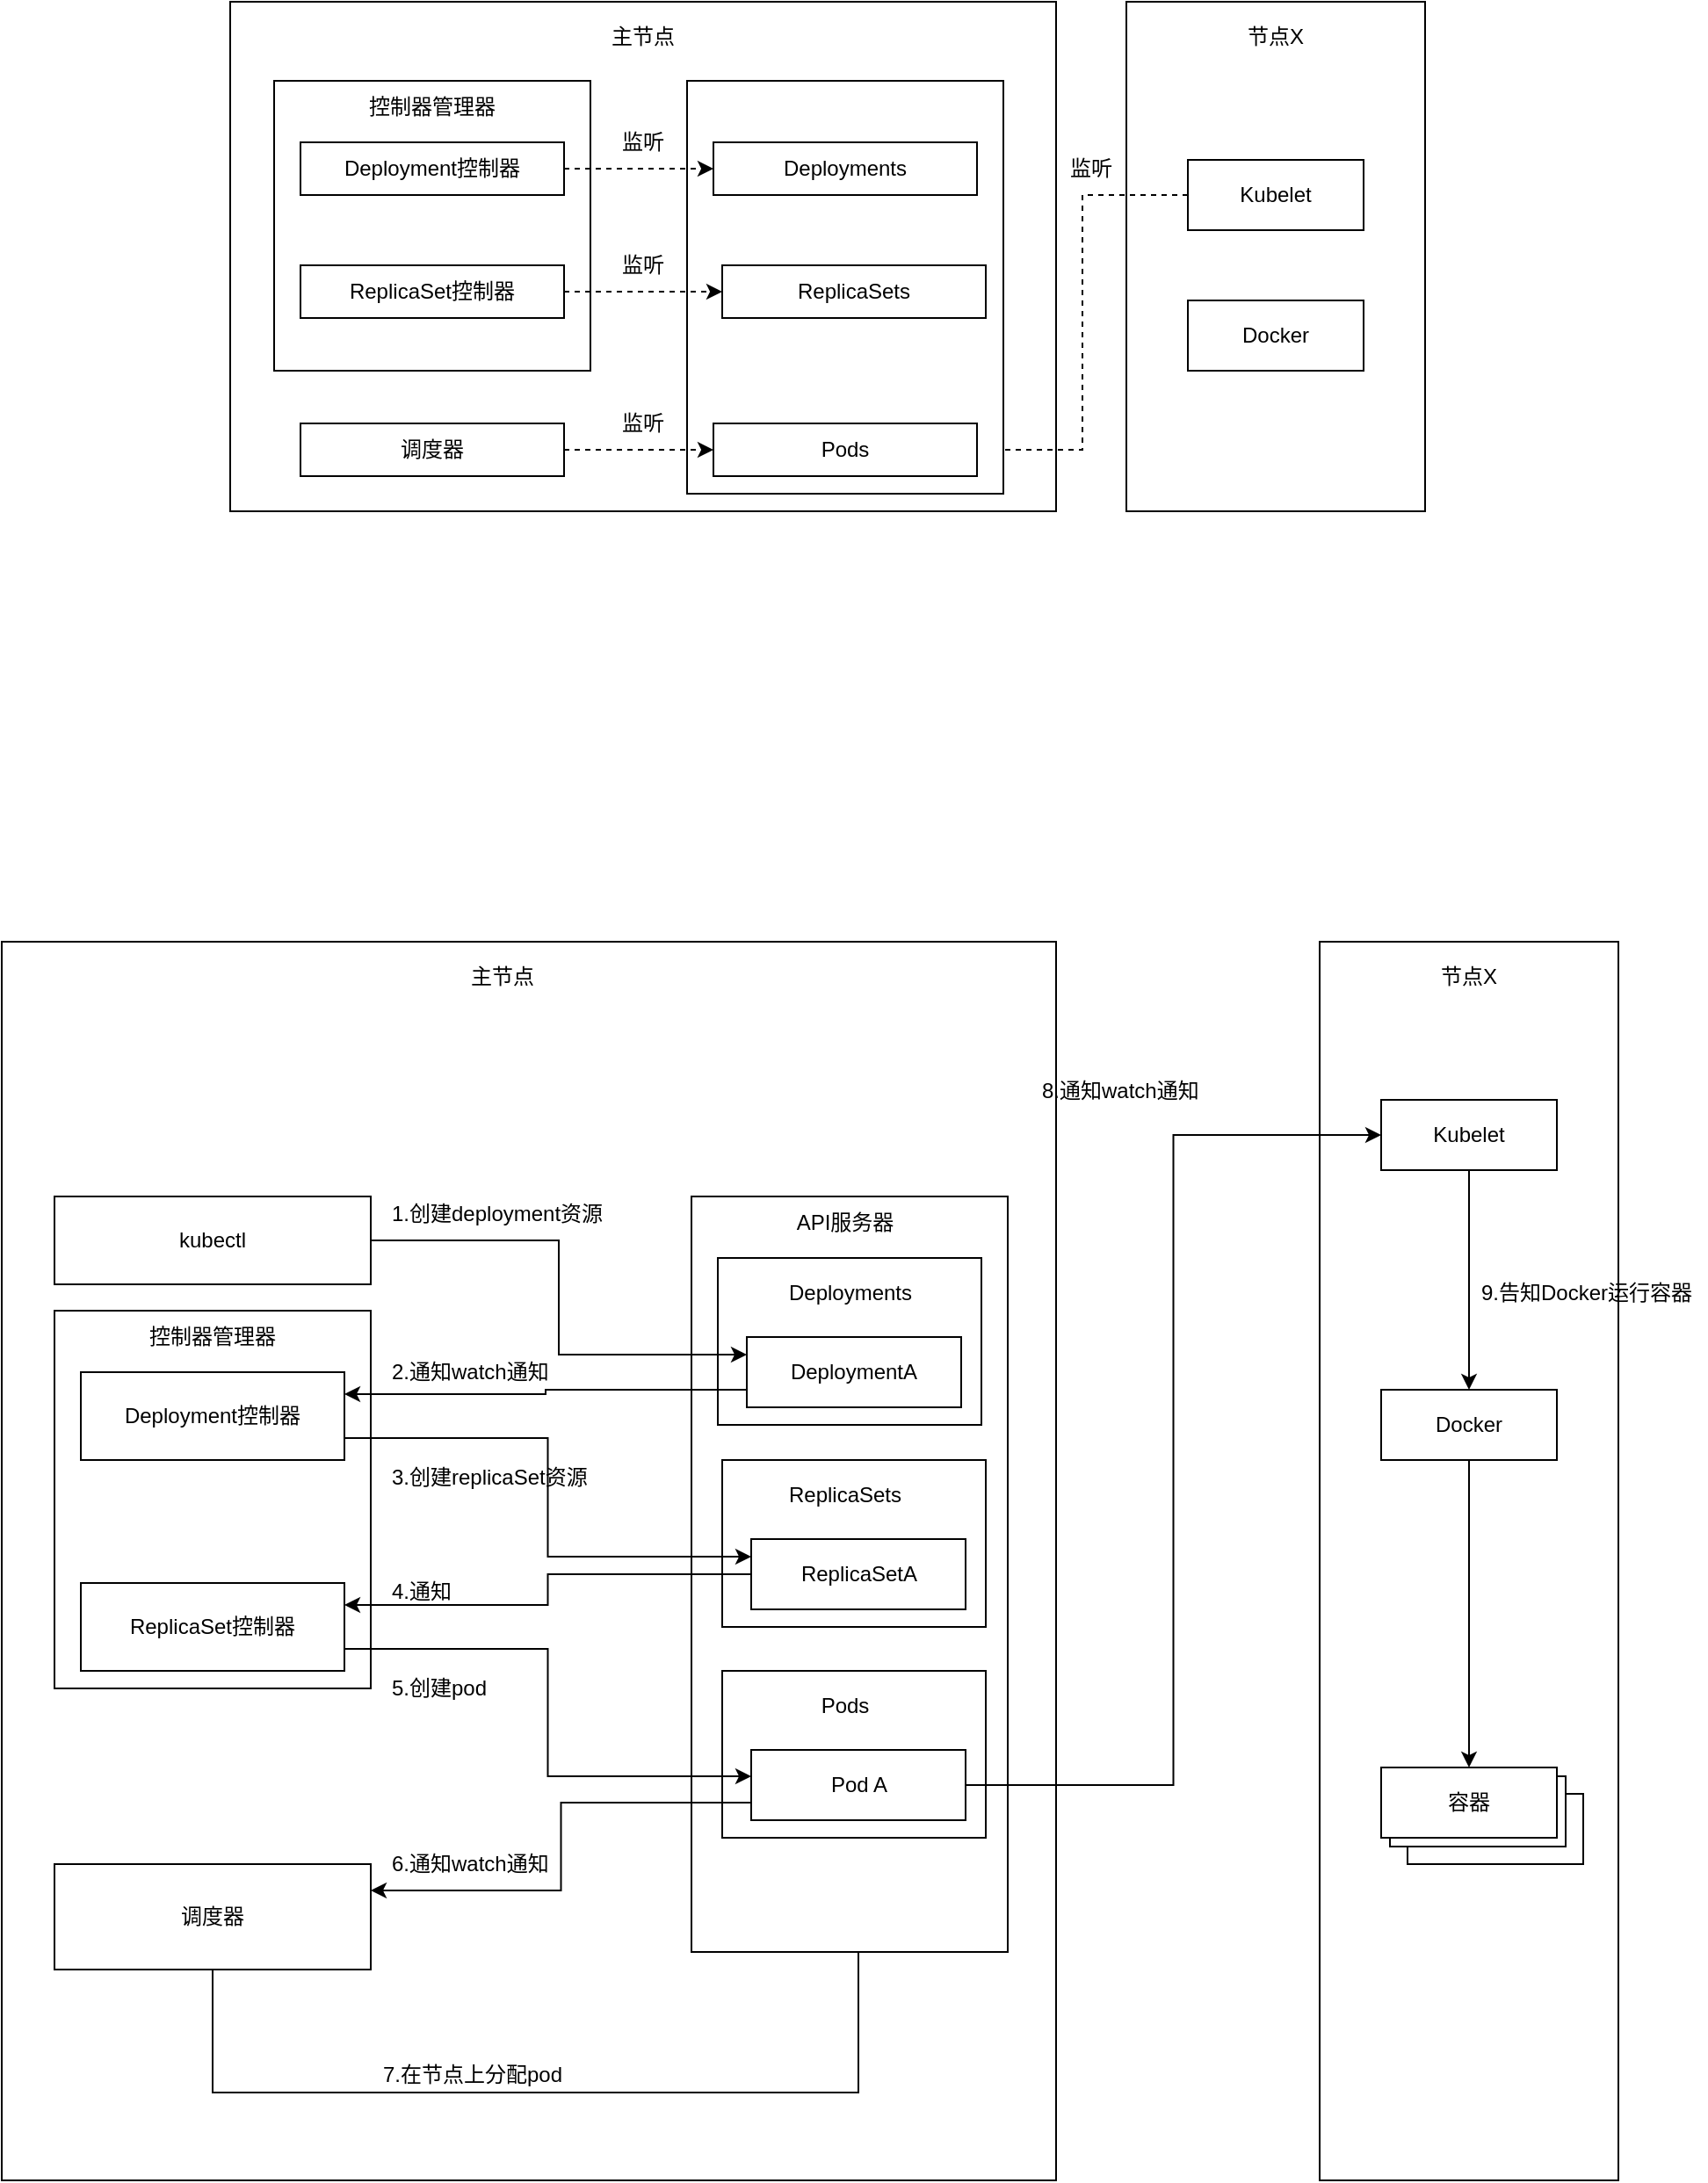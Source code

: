 <mxfile version="12.6.5" type="device"><diagram id="v88kSYIvF5KXCYgZeXTm" name="Page-1"><mxGraphModel dx="2160" dy="1184" grid="1" gridSize="10" guides="1" tooltips="1" connect="1" arrows="1" fold="1" page="1" pageScale="1" pageWidth="2339" pageHeight="3300" math="0" shadow="0"><root><mxCell id="0"/><mxCell id="1" parent="0"/><mxCell id="sx4RXhjyDRzNKYSbqml9-27" value="" style="rounded=0;whiteSpace=wrap;html=1;" vertex="1" parent="1"><mxGeometry x="770" y="775" width="170" height="705" as="geometry"/></mxCell><mxCell id="sx4RXhjyDRzNKYSbqml9-81" value="容器" style="rounded=0;whiteSpace=wrap;html=1;" vertex="1" parent="1"><mxGeometry x="820" y="1260" width="100" height="40" as="geometry"/></mxCell><mxCell id="sx4RXhjyDRzNKYSbqml9-80" value="容器" style="rounded=0;whiteSpace=wrap;html=1;" vertex="1" parent="1"><mxGeometry x="810" y="1250" width="100" height="40" as="geometry"/></mxCell><mxCell id="sx4RXhjyDRzNKYSbqml9-1" value="" style="rounded=0;whiteSpace=wrap;html=1;" vertex="1" parent="1"><mxGeometry x="150" y="240" width="470" height="290" as="geometry"/></mxCell><mxCell id="sx4RXhjyDRzNKYSbqml9-2" value="" style="rounded=0;whiteSpace=wrap;html=1;" vertex="1" parent="1"><mxGeometry x="660" y="240" width="170" height="290" as="geometry"/></mxCell><mxCell id="sx4RXhjyDRzNKYSbqml9-3" value="Docker" style="rounded=0;whiteSpace=wrap;html=1;" vertex="1" parent="1"><mxGeometry x="695" y="410" width="100" height="40" as="geometry"/></mxCell><mxCell id="sx4RXhjyDRzNKYSbqml9-23" style="edgeStyle=orthogonalEdgeStyle;rounded=0;orthogonalLoop=1;jettySize=auto;html=1;entryX=1;entryY=0.5;entryDx=0;entryDy=0;dashed=1;" edge="1" parent="1" source="sx4RXhjyDRzNKYSbqml9-4" target="sx4RXhjyDRzNKYSbqml9-16"><mxGeometry relative="1" as="geometry"/></mxCell><mxCell id="sx4RXhjyDRzNKYSbqml9-4" value="Kubelet" style="rounded=0;whiteSpace=wrap;html=1;" vertex="1" parent="1"><mxGeometry x="695" y="330" width="100" height="40" as="geometry"/></mxCell><mxCell id="sx4RXhjyDRzNKYSbqml9-5" value="节点X" style="text;html=1;strokeColor=none;fillColor=none;align=center;verticalAlign=middle;whiteSpace=wrap;rounded=0;" vertex="1" parent="1"><mxGeometry x="700" y="250" width="90" height="20" as="geometry"/></mxCell><mxCell id="sx4RXhjyDRzNKYSbqml9-6" value="主节点" style="text;html=1;strokeColor=none;fillColor=none;align=center;verticalAlign=middle;whiteSpace=wrap;rounded=0;" vertex="1" parent="1"><mxGeometry x="340" y="250" width="90" height="20" as="geometry"/></mxCell><mxCell id="sx4RXhjyDRzNKYSbqml9-7" value="" style="rounded=0;whiteSpace=wrap;html=1;" vertex="1" parent="1"><mxGeometry x="175" y="285" width="180" height="165" as="geometry"/></mxCell><mxCell id="sx4RXhjyDRzNKYSbqml9-8" value="控制器管理器" style="text;html=1;strokeColor=none;fillColor=none;align=center;verticalAlign=middle;whiteSpace=wrap;rounded=0;" vertex="1" parent="1"><mxGeometry x="220" y="290" width="90" height="20" as="geometry"/></mxCell><mxCell id="sx4RXhjyDRzNKYSbqml9-9" value="Deployment控制器" style="rounded=0;whiteSpace=wrap;html=1;" vertex="1" parent="1"><mxGeometry x="190" y="320" width="150" height="30" as="geometry"/></mxCell><mxCell id="sx4RXhjyDRzNKYSbqml9-10" value="ReplicaSet控制器" style="rounded=0;whiteSpace=wrap;html=1;" vertex="1" parent="1"><mxGeometry x="190" y="390" width="150" height="30" as="geometry"/></mxCell><mxCell id="sx4RXhjyDRzNKYSbqml9-12" value="调度器" style="rounded=0;whiteSpace=wrap;html=1;" vertex="1" parent="1"><mxGeometry x="190" y="480" width="150" height="30" as="geometry"/></mxCell><mxCell id="sx4RXhjyDRzNKYSbqml9-13" value="" style="rounded=0;whiteSpace=wrap;html=1;" vertex="1" parent="1"><mxGeometry x="410" y="285" width="180" height="235" as="geometry"/></mxCell><mxCell id="sx4RXhjyDRzNKYSbqml9-14" value="Deployments" style="rounded=0;whiteSpace=wrap;html=1;" vertex="1" parent="1"><mxGeometry x="425" y="320" width="150" height="30" as="geometry"/></mxCell><mxCell id="sx4RXhjyDRzNKYSbqml9-15" value="ReplicaSets" style="rounded=0;whiteSpace=wrap;html=1;" vertex="1" parent="1"><mxGeometry x="430" y="390" width="150" height="30" as="geometry"/></mxCell><mxCell id="sx4RXhjyDRzNKYSbqml9-16" value="Pods" style="rounded=0;whiteSpace=wrap;html=1;" vertex="1" parent="1"><mxGeometry x="425" y="480" width="150" height="30" as="geometry"/></mxCell><mxCell id="sx4RXhjyDRzNKYSbqml9-18" style="edgeStyle=orthogonalEdgeStyle;rounded=0;orthogonalLoop=1;jettySize=auto;html=1;dashed=1;" edge="1" parent="1" source="sx4RXhjyDRzNKYSbqml9-10" target="sx4RXhjyDRzNKYSbqml9-15"><mxGeometry relative="1" as="geometry"/></mxCell><mxCell id="sx4RXhjyDRzNKYSbqml9-17" style="edgeStyle=orthogonalEdgeStyle;rounded=0;orthogonalLoop=1;jettySize=auto;html=1;dashed=1;" edge="1" parent="1" source="sx4RXhjyDRzNKYSbqml9-9" target="sx4RXhjyDRzNKYSbqml9-14"><mxGeometry relative="1" as="geometry"/></mxCell><mxCell id="sx4RXhjyDRzNKYSbqml9-19" style="edgeStyle=orthogonalEdgeStyle;rounded=0;orthogonalLoop=1;jettySize=auto;html=1;dashed=1;" edge="1" parent="1" source="sx4RXhjyDRzNKYSbqml9-12" target="sx4RXhjyDRzNKYSbqml9-16"><mxGeometry relative="1" as="geometry"/></mxCell><mxCell id="sx4RXhjyDRzNKYSbqml9-20" value="监听" style="text;html=1;strokeColor=none;fillColor=none;align=center;verticalAlign=middle;whiteSpace=wrap;rounded=0;" vertex="1" parent="1"><mxGeometry x="365" y="310" width="40" height="20" as="geometry"/></mxCell><mxCell id="sx4RXhjyDRzNKYSbqml9-21" value="监听" style="text;html=1;strokeColor=none;fillColor=none;align=center;verticalAlign=middle;whiteSpace=wrap;rounded=0;" vertex="1" parent="1"><mxGeometry x="365" y="380" width="40" height="20" as="geometry"/></mxCell><mxCell id="sx4RXhjyDRzNKYSbqml9-22" value="监听" style="text;html=1;strokeColor=none;fillColor=none;align=center;verticalAlign=middle;whiteSpace=wrap;rounded=0;" vertex="1" parent="1"><mxGeometry x="365" y="470" width="40" height="20" as="geometry"/></mxCell><mxCell id="sx4RXhjyDRzNKYSbqml9-24" value="监听" style="text;html=1;strokeColor=none;fillColor=none;align=center;verticalAlign=middle;whiteSpace=wrap;rounded=0;" vertex="1" parent="1"><mxGeometry x="620" y="325" width="40" height="20" as="geometry"/></mxCell><mxCell id="sx4RXhjyDRzNKYSbqml9-26" value="" style="rounded=0;whiteSpace=wrap;html=1;" vertex="1" parent="1"><mxGeometry x="20" y="775" width="600" height="705" as="geometry"/></mxCell><mxCell id="sx4RXhjyDRzNKYSbqml9-82" style="edgeStyle=orthogonalEdgeStyle;rounded=0;orthogonalLoop=1;jettySize=auto;html=1;entryX=0.5;entryY=0;entryDx=0;entryDy=0;" edge="1" parent="1" source="sx4RXhjyDRzNKYSbqml9-28" target="sx4RXhjyDRzNKYSbqml9-79"><mxGeometry relative="1" as="geometry"/></mxCell><mxCell id="sx4RXhjyDRzNKYSbqml9-28" value="Docker" style="rounded=0;whiteSpace=wrap;html=1;" vertex="1" parent="1"><mxGeometry x="805" y="1030" width="100" height="40" as="geometry"/></mxCell><mxCell id="sx4RXhjyDRzNKYSbqml9-77" style="edgeStyle=orthogonalEdgeStyle;rounded=0;orthogonalLoop=1;jettySize=auto;html=1;" edge="1" parent="1" source="sx4RXhjyDRzNKYSbqml9-30" target="sx4RXhjyDRzNKYSbqml9-28"><mxGeometry relative="1" as="geometry"/></mxCell><mxCell id="sx4RXhjyDRzNKYSbqml9-30" value="Kubelet" style="rounded=0;whiteSpace=wrap;html=1;" vertex="1" parent="1"><mxGeometry x="805" y="865" width="100" height="40" as="geometry"/></mxCell><mxCell id="sx4RXhjyDRzNKYSbqml9-31" value="节点X" style="text;html=1;strokeColor=none;fillColor=none;align=center;verticalAlign=middle;whiteSpace=wrap;rounded=0;" vertex="1" parent="1"><mxGeometry x="810" y="785" width="90" height="20" as="geometry"/></mxCell><mxCell id="sx4RXhjyDRzNKYSbqml9-32" value="主节点" style="text;html=1;strokeColor=none;fillColor=none;align=center;verticalAlign=middle;whiteSpace=wrap;rounded=0;" vertex="1" parent="1"><mxGeometry x="260" y="785" width="90" height="20" as="geometry"/></mxCell><mxCell id="sx4RXhjyDRzNKYSbqml9-33" value="" style="rounded=0;whiteSpace=wrap;html=1;" vertex="1" parent="1"><mxGeometry x="50" y="985" width="180" height="215" as="geometry"/></mxCell><mxCell id="sx4RXhjyDRzNKYSbqml9-34" value="控制器管理器" style="text;html=1;strokeColor=none;fillColor=none;align=center;verticalAlign=middle;whiteSpace=wrap;rounded=0;" vertex="1" parent="1"><mxGeometry x="95" y="990" width="90" height="20" as="geometry"/></mxCell><mxCell id="sx4RXhjyDRzNKYSbqml9-35" value="Deployment控制器" style="rounded=0;whiteSpace=wrap;html=1;" vertex="1" parent="1"><mxGeometry x="65" y="1020" width="150" height="50" as="geometry"/></mxCell><mxCell id="sx4RXhjyDRzNKYSbqml9-36" value="ReplicaSet控制器" style="rounded=0;whiteSpace=wrap;html=1;" vertex="1" parent="1"><mxGeometry x="65" y="1140" width="150" height="50" as="geometry"/></mxCell><mxCell id="sx4RXhjyDRzNKYSbqml9-73" style="edgeStyle=orthogonalEdgeStyle;rounded=0;orthogonalLoop=1;jettySize=auto;html=1;entryX=0.5;entryY=1;entryDx=0;entryDy=0;" edge="1" parent="1" source="sx4RXhjyDRzNKYSbqml9-37" target="sx4RXhjyDRzNKYSbqml9-57"><mxGeometry relative="1" as="geometry"><Array as="points"><mxPoint x="140" y="1430"/><mxPoint x="508" y="1430"/></Array></mxGeometry></mxCell><mxCell id="sx4RXhjyDRzNKYSbqml9-37" value="调度器" style="rounded=0;whiteSpace=wrap;html=1;" vertex="1" parent="1"><mxGeometry x="50" y="1300" width="180" height="60" as="geometry"/></mxCell><mxCell id="sx4RXhjyDRzNKYSbqml9-38" value="" style="rounded=0;whiteSpace=wrap;html=1;" vertex="1" parent="1"><mxGeometry x="412.5" y="920" width="180" height="430" as="geometry"/></mxCell><mxCell id="sx4RXhjyDRzNKYSbqml9-39" value="" style="rounded=0;whiteSpace=wrap;html=1;" vertex="1" parent="1"><mxGeometry x="427.5" y="955" width="150" height="95" as="geometry"/></mxCell><mxCell id="sx4RXhjyDRzNKYSbqml9-60" style="edgeStyle=orthogonalEdgeStyle;rounded=0;orthogonalLoop=1;jettySize=auto;html=1;entryX=0;entryY=0.25;entryDx=0;entryDy=0;" edge="1" parent="1" source="sx4RXhjyDRzNKYSbqml9-49" target="sx4RXhjyDRzNKYSbqml9-52"><mxGeometry relative="1" as="geometry"/></mxCell><mxCell id="sx4RXhjyDRzNKYSbqml9-49" value="kubectl" style="rounded=0;whiteSpace=wrap;html=1;" vertex="1" parent="1"><mxGeometry x="50" y="920" width="180" height="50" as="geometry"/></mxCell><mxCell id="sx4RXhjyDRzNKYSbqml9-50" value="API服务器" style="text;html=1;strokeColor=none;fillColor=none;align=center;verticalAlign=middle;whiteSpace=wrap;rounded=0;" vertex="1" parent="1"><mxGeometry x="455" y="925" width="90" height="20" as="geometry"/></mxCell><mxCell id="sx4RXhjyDRzNKYSbqml9-51" value="Deployments" style="text;html=1;strokeColor=none;fillColor=none;align=center;verticalAlign=middle;whiteSpace=wrap;rounded=0;" vertex="1" parent="1"><mxGeometry x="483" y="965" width="40" height="20" as="geometry"/></mxCell><mxCell id="sx4RXhjyDRzNKYSbqml9-63" style="edgeStyle=orthogonalEdgeStyle;rounded=0;orthogonalLoop=1;jettySize=auto;html=1;entryX=1;entryY=0.25;entryDx=0;entryDy=0;exitX=0;exitY=0.75;exitDx=0;exitDy=0;" edge="1" parent="1" source="sx4RXhjyDRzNKYSbqml9-52" target="sx4RXhjyDRzNKYSbqml9-35"><mxGeometry relative="1" as="geometry"/></mxCell><mxCell id="sx4RXhjyDRzNKYSbqml9-52" value="DeploymentA" style="rounded=0;whiteSpace=wrap;html=1;" vertex="1" parent="1"><mxGeometry x="444" y="1000" width="122" height="40" as="geometry"/></mxCell><mxCell id="sx4RXhjyDRzNKYSbqml9-54" value="" style="rounded=0;whiteSpace=wrap;html=1;" vertex="1" parent="1"><mxGeometry x="430" y="1070" width="150" height="95" as="geometry"/></mxCell><mxCell id="sx4RXhjyDRzNKYSbqml9-67" style="edgeStyle=orthogonalEdgeStyle;rounded=0;orthogonalLoop=1;jettySize=auto;html=1;entryX=1;entryY=0.25;entryDx=0;entryDy=0;" edge="1" parent="1" source="sx4RXhjyDRzNKYSbqml9-55" target="sx4RXhjyDRzNKYSbqml9-36"><mxGeometry relative="1" as="geometry"/></mxCell><mxCell id="sx4RXhjyDRzNKYSbqml9-55" value="ReplicaSetA" style="rounded=0;whiteSpace=wrap;html=1;" vertex="1" parent="1"><mxGeometry x="446.5" y="1115" width="122" height="40" as="geometry"/></mxCell><mxCell id="sx4RXhjyDRzNKYSbqml9-56" value="" style="rounded=0;whiteSpace=wrap;html=1;" vertex="1" parent="1"><mxGeometry x="430" y="1190" width="150" height="95" as="geometry"/></mxCell><mxCell id="sx4RXhjyDRzNKYSbqml9-71" style="edgeStyle=orthogonalEdgeStyle;rounded=0;orthogonalLoop=1;jettySize=auto;html=1;entryX=1;entryY=0.25;entryDx=0;entryDy=0;exitX=0;exitY=0.75;exitDx=0;exitDy=0;" edge="1" parent="1" source="sx4RXhjyDRzNKYSbqml9-57" target="sx4RXhjyDRzNKYSbqml9-37"><mxGeometry relative="1" as="geometry"/></mxCell><mxCell id="sx4RXhjyDRzNKYSbqml9-75" style="edgeStyle=orthogonalEdgeStyle;rounded=0;orthogonalLoop=1;jettySize=auto;html=1;entryX=0;entryY=0.5;entryDx=0;entryDy=0;" edge="1" parent="1" source="sx4RXhjyDRzNKYSbqml9-57" target="sx4RXhjyDRzNKYSbqml9-30"><mxGeometry relative="1" as="geometry"/></mxCell><mxCell id="sx4RXhjyDRzNKYSbqml9-57" value="Pod A" style="rounded=0;whiteSpace=wrap;html=1;" vertex="1" parent="1"><mxGeometry x="446.5" y="1235" width="122" height="40" as="geometry"/></mxCell><mxCell id="sx4RXhjyDRzNKYSbqml9-58" value="ReplicaSets" style="text;html=1;strokeColor=none;fillColor=none;align=center;verticalAlign=middle;whiteSpace=wrap;rounded=0;" vertex="1" parent="1"><mxGeometry x="480" y="1080" width="40" height="20" as="geometry"/></mxCell><mxCell id="sx4RXhjyDRzNKYSbqml9-59" value="Pods" style="text;html=1;strokeColor=none;fillColor=none;align=center;verticalAlign=middle;whiteSpace=wrap;rounded=0;" vertex="1" parent="1"><mxGeometry x="480" y="1200" width="40" height="20" as="geometry"/></mxCell><mxCell id="sx4RXhjyDRzNKYSbqml9-61" value="1.创建deployment资源" style="text;html=1;strokeColor=none;fillColor=none;align=left;verticalAlign=middle;whiteSpace=wrap;rounded=0;" vertex="1" parent="1"><mxGeometry x="240" y="920" width="130" height="20" as="geometry"/></mxCell><mxCell id="sx4RXhjyDRzNKYSbqml9-64" value="2.通知watch通知" style="text;html=1;strokeColor=none;fillColor=none;align=left;verticalAlign=middle;whiteSpace=wrap;rounded=0;" vertex="1" parent="1"><mxGeometry x="240" y="1010" width="130" height="20" as="geometry"/></mxCell><mxCell id="sx4RXhjyDRzNKYSbqml9-66" value="3.创建replicaSet资源" style="text;html=1;strokeColor=none;fillColor=none;align=left;verticalAlign=middle;whiteSpace=wrap;rounded=0;" vertex="1" parent="1"><mxGeometry x="240" y="1070" width="130" height="20" as="geometry"/></mxCell><mxCell id="sx4RXhjyDRzNKYSbqml9-65" style="edgeStyle=orthogonalEdgeStyle;rounded=0;orthogonalLoop=1;jettySize=auto;html=1;entryX=0;entryY=0.25;entryDx=0;entryDy=0;exitX=1;exitY=0.75;exitDx=0;exitDy=0;" edge="1" parent="1" source="sx4RXhjyDRzNKYSbqml9-35" target="sx4RXhjyDRzNKYSbqml9-55"><mxGeometry relative="1" as="geometry"/></mxCell><mxCell id="sx4RXhjyDRzNKYSbqml9-68" value="4.通知" style="text;html=1;strokeColor=none;fillColor=none;align=left;verticalAlign=middle;whiteSpace=wrap;rounded=0;" vertex="1" parent="1"><mxGeometry x="240" y="1135" width="130" height="20" as="geometry"/></mxCell><mxCell id="sx4RXhjyDRzNKYSbqml9-69" style="edgeStyle=orthogonalEdgeStyle;rounded=0;orthogonalLoop=1;jettySize=auto;html=1;entryX=0;entryY=0.375;entryDx=0;entryDy=0;exitX=1;exitY=0.75;exitDx=0;exitDy=0;entryPerimeter=0;" edge="1" parent="1" source="sx4RXhjyDRzNKYSbqml9-36" target="sx4RXhjyDRzNKYSbqml9-57"><mxGeometry relative="1" as="geometry"/></mxCell><mxCell id="sx4RXhjyDRzNKYSbqml9-70" value="5.创建pod" style="text;html=1;strokeColor=none;fillColor=none;align=left;verticalAlign=middle;whiteSpace=wrap;rounded=0;" vertex="1" parent="1"><mxGeometry x="240" y="1190" width="130" height="20" as="geometry"/></mxCell><mxCell id="sx4RXhjyDRzNKYSbqml9-72" value="6.通知watch通知" style="text;html=1;strokeColor=none;fillColor=none;align=left;verticalAlign=middle;whiteSpace=wrap;rounded=0;" vertex="1" parent="1"><mxGeometry x="240" y="1290" width="130" height="20" as="geometry"/></mxCell><mxCell id="sx4RXhjyDRzNKYSbqml9-74" value="7.在节点上分配pod" style="text;html=1;strokeColor=none;fillColor=none;align=left;verticalAlign=middle;whiteSpace=wrap;rounded=0;" vertex="1" parent="1"><mxGeometry x="235" y="1410" width="130" height="20" as="geometry"/></mxCell><mxCell id="sx4RXhjyDRzNKYSbqml9-76" value="8.通知watch通知" style="text;html=1;strokeColor=none;fillColor=none;align=left;verticalAlign=middle;whiteSpace=wrap;rounded=0;" vertex="1" parent="1"><mxGeometry x="610" y="850" width="130" height="20" as="geometry"/></mxCell><mxCell id="sx4RXhjyDRzNKYSbqml9-78" value="9.告知Docker运行容器" style="text;html=1;strokeColor=none;fillColor=none;align=left;verticalAlign=middle;whiteSpace=wrap;rounded=0;" vertex="1" parent="1"><mxGeometry x="860" y="965" width="130" height="20" as="geometry"/></mxCell><mxCell id="sx4RXhjyDRzNKYSbqml9-79" value="容器" style="rounded=0;whiteSpace=wrap;html=1;" vertex="1" parent="1"><mxGeometry x="805" y="1245" width="100" height="40" as="geometry"/></mxCell></root></mxGraphModel></diagram></mxfile>